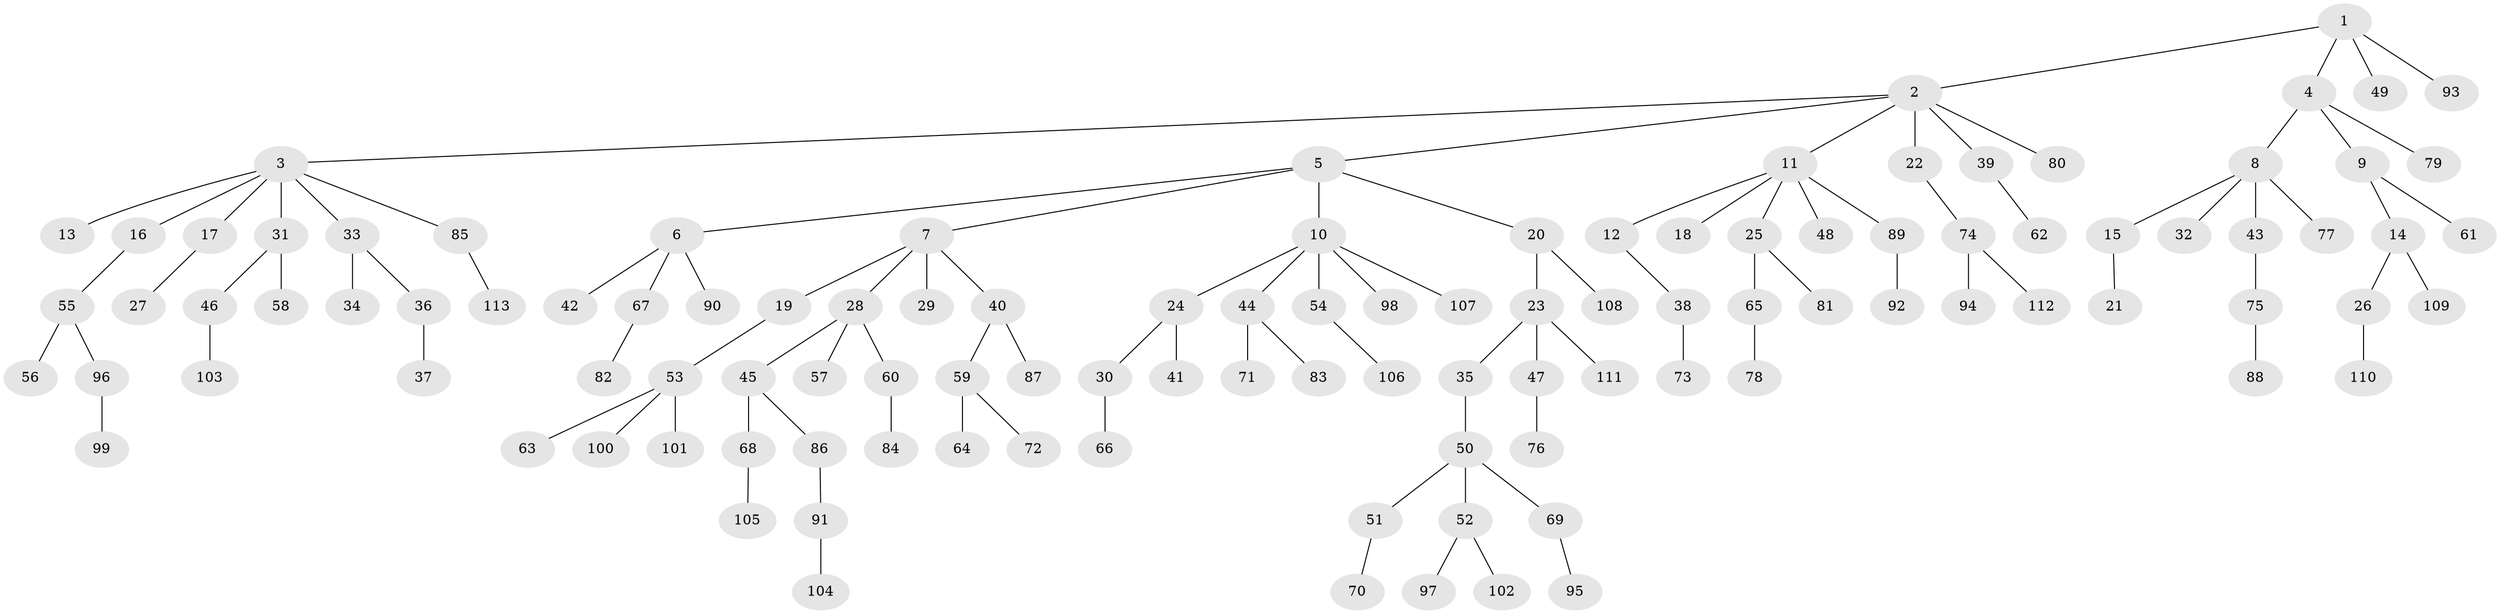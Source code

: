 // Generated by graph-tools (version 1.1) at 2025/50/03/09/25 03:50:15]
// undirected, 113 vertices, 112 edges
graph export_dot {
graph [start="1"]
  node [color=gray90,style=filled];
  1;
  2;
  3;
  4;
  5;
  6;
  7;
  8;
  9;
  10;
  11;
  12;
  13;
  14;
  15;
  16;
  17;
  18;
  19;
  20;
  21;
  22;
  23;
  24;
  25;
  26;
  27;
  28;
  29;
  30;
  31;
  32;
  33;
  34;
  35;
  36;
  37;
  38;
  39;
  40;
  41;
  42;
  43;
  44;
  45;
  46;
  47;
  48;
  49;
  50;
  51;
  52;
  53;
  54;
  55;
  56;
  57;
  58;
  59;
  60;
  61;
  62;
  63;
  64;
  65;
  66;
  67;
  68;
  69;
  70;
  71;
  72;
  73;
  74;
  75;
  76;
  77;
  78;
  79;
  80;
  81;
  82;
  83;
  84;
  85;
  86;
  87;
  88;
  89;
  90;
  91;
  92;
  93;
  94;
  95;
  96;
  97;
  98;
  99;
  100;
  101;
  102;
  103;
  104;
  105;
  106;
  107;
  108;
  109;
  110;
  111;
  112;
  113;
  1 -- 2;
  1 -- 4;
  1 -- 49;
  1 -- 93;
  2 -- 3;
  2 -- 5;
  2 -- 11;
  2 -- 22;
  2 -- 39;
  2 -- 80;
  3 -- 13;
  3 -- 16;
  3 -- 17;
  3 -- 31;
  3 -- 33;
  3 -- 85;
  4 -- 8;
  4 -- 9;
  4 -- 79;
  5 -- 6;
  5 -- 7;
  5 -- 10;
  5 -- 20;
  6 -- 42;
  6 -- 67;
  6 -- 90;
  7 -- 19;
  7 -- 28;
  7 -- 29;
  7 -- 40;
  8 -- 15;
  8 -- 32;
  8 -- 43;
  8 -- 77;
  9 -- 14;
  9 -- 61;
  10 -- 24;
  10 -- 44;
  10 -- 54;
  10 -- 98;
  10 -- 107;
  11 -- 12;
  11 -- 18;
  11 -- 25;
  11 -- 48;
  11 -- 89;
  12 -- 38;
  14 -- 26;
  14 -- 109;
  15 -- 21;
  16 -- 55;
  17 -- 27;
  19 -- 53;
  20 -- 23;
  20 -- 108;
  22 -- 74;
  23 -- 35;
  23 -- 47;
  23 -- 111;
  24 -- 30;
  24 -- 41;
  25 -- 65;
  25 -- 81;
  26 -- 110;
  28 -- 45;
  28 -- 57;
  28 -- 60;
  30 -- 66;
  31 -- 46;
  31 -- 58;
  33 -- 34;
  33 -- 36;
  35 -- 50;
  36 -- 37;
  38 -- 73;
  39 -- 62;
  40 -- 59;
  40 -- 87;
  43 -- 75;
  44 -- 71;
  44 -- 83;
  45 -- 68;
  45 -- 86;
  46 -- 103;
  47 -- 76;
  50 -- 51;
  50 -- 52;
  50 -- 69;
  51 -- 70;
  52 -- 97;
  52 -- 102;
  53 -- 63;
  53 -- 100;
  53 -- 101;
  54 -- 106;
  55 -- 56;
  55 -- 96;
  59 -- 64;
  59 -- 72;
  60 -- 84;
  65 -- 78;
  67 -- 82;
  68 -- 105;
  69 -- 95;
  74 -- 94;
  74 -- 112;
  75 -- 88;
  85 -- 113;
  86 -- 91;
  89 -- 92;
  91 -- 104;
  96 -- 99;
}
